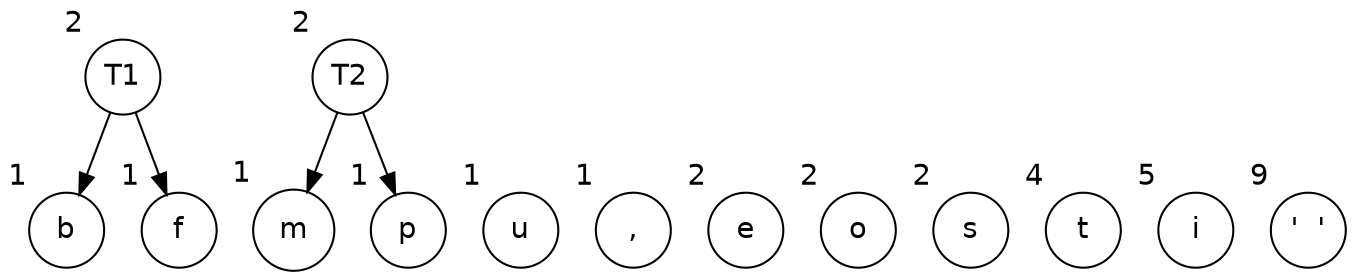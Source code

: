 digraph G {
	// this is for the quote, 'if it is to be, it is up to me'
	// letter frequencies: space: 9; 5: i; 4: t; 3: (none); 2: e, o, s; 1: b, f, m, p, u, comma

	graph [fontname = "Helvetica"];
	node [fontname = "Helvetica",shape=circle];
	edge [fontname = "Helvetica"];

	b [xlabel="1"]
	f [xlabel="1"]
	m [xlabel="1"]
	p [xlabel="1"]
	u [xlabel="1"]
	comma [label=",",xlabel="1"]
	e [xlabel="2"]
	o [xlabel="2"]
	s [xlabel="2"]
	t [xlabel="4"]
	i [xlabel="5"]
	space [label="'  '",xlabel="9",fixedsize=true,width=0.5]

	T1 [xlabel="2",fixedsize=true,width=0.5]
	T1 -> b
	T1 -> f

	T2 [xlabel="2",fixedsize=true,width=0.5]
	T2 -> m
	T2 -> p

	{rank=same b -> f -> m -> p -> u -> comma -> e -> o -> s -> t -> i -> space [style=invis]};
}

